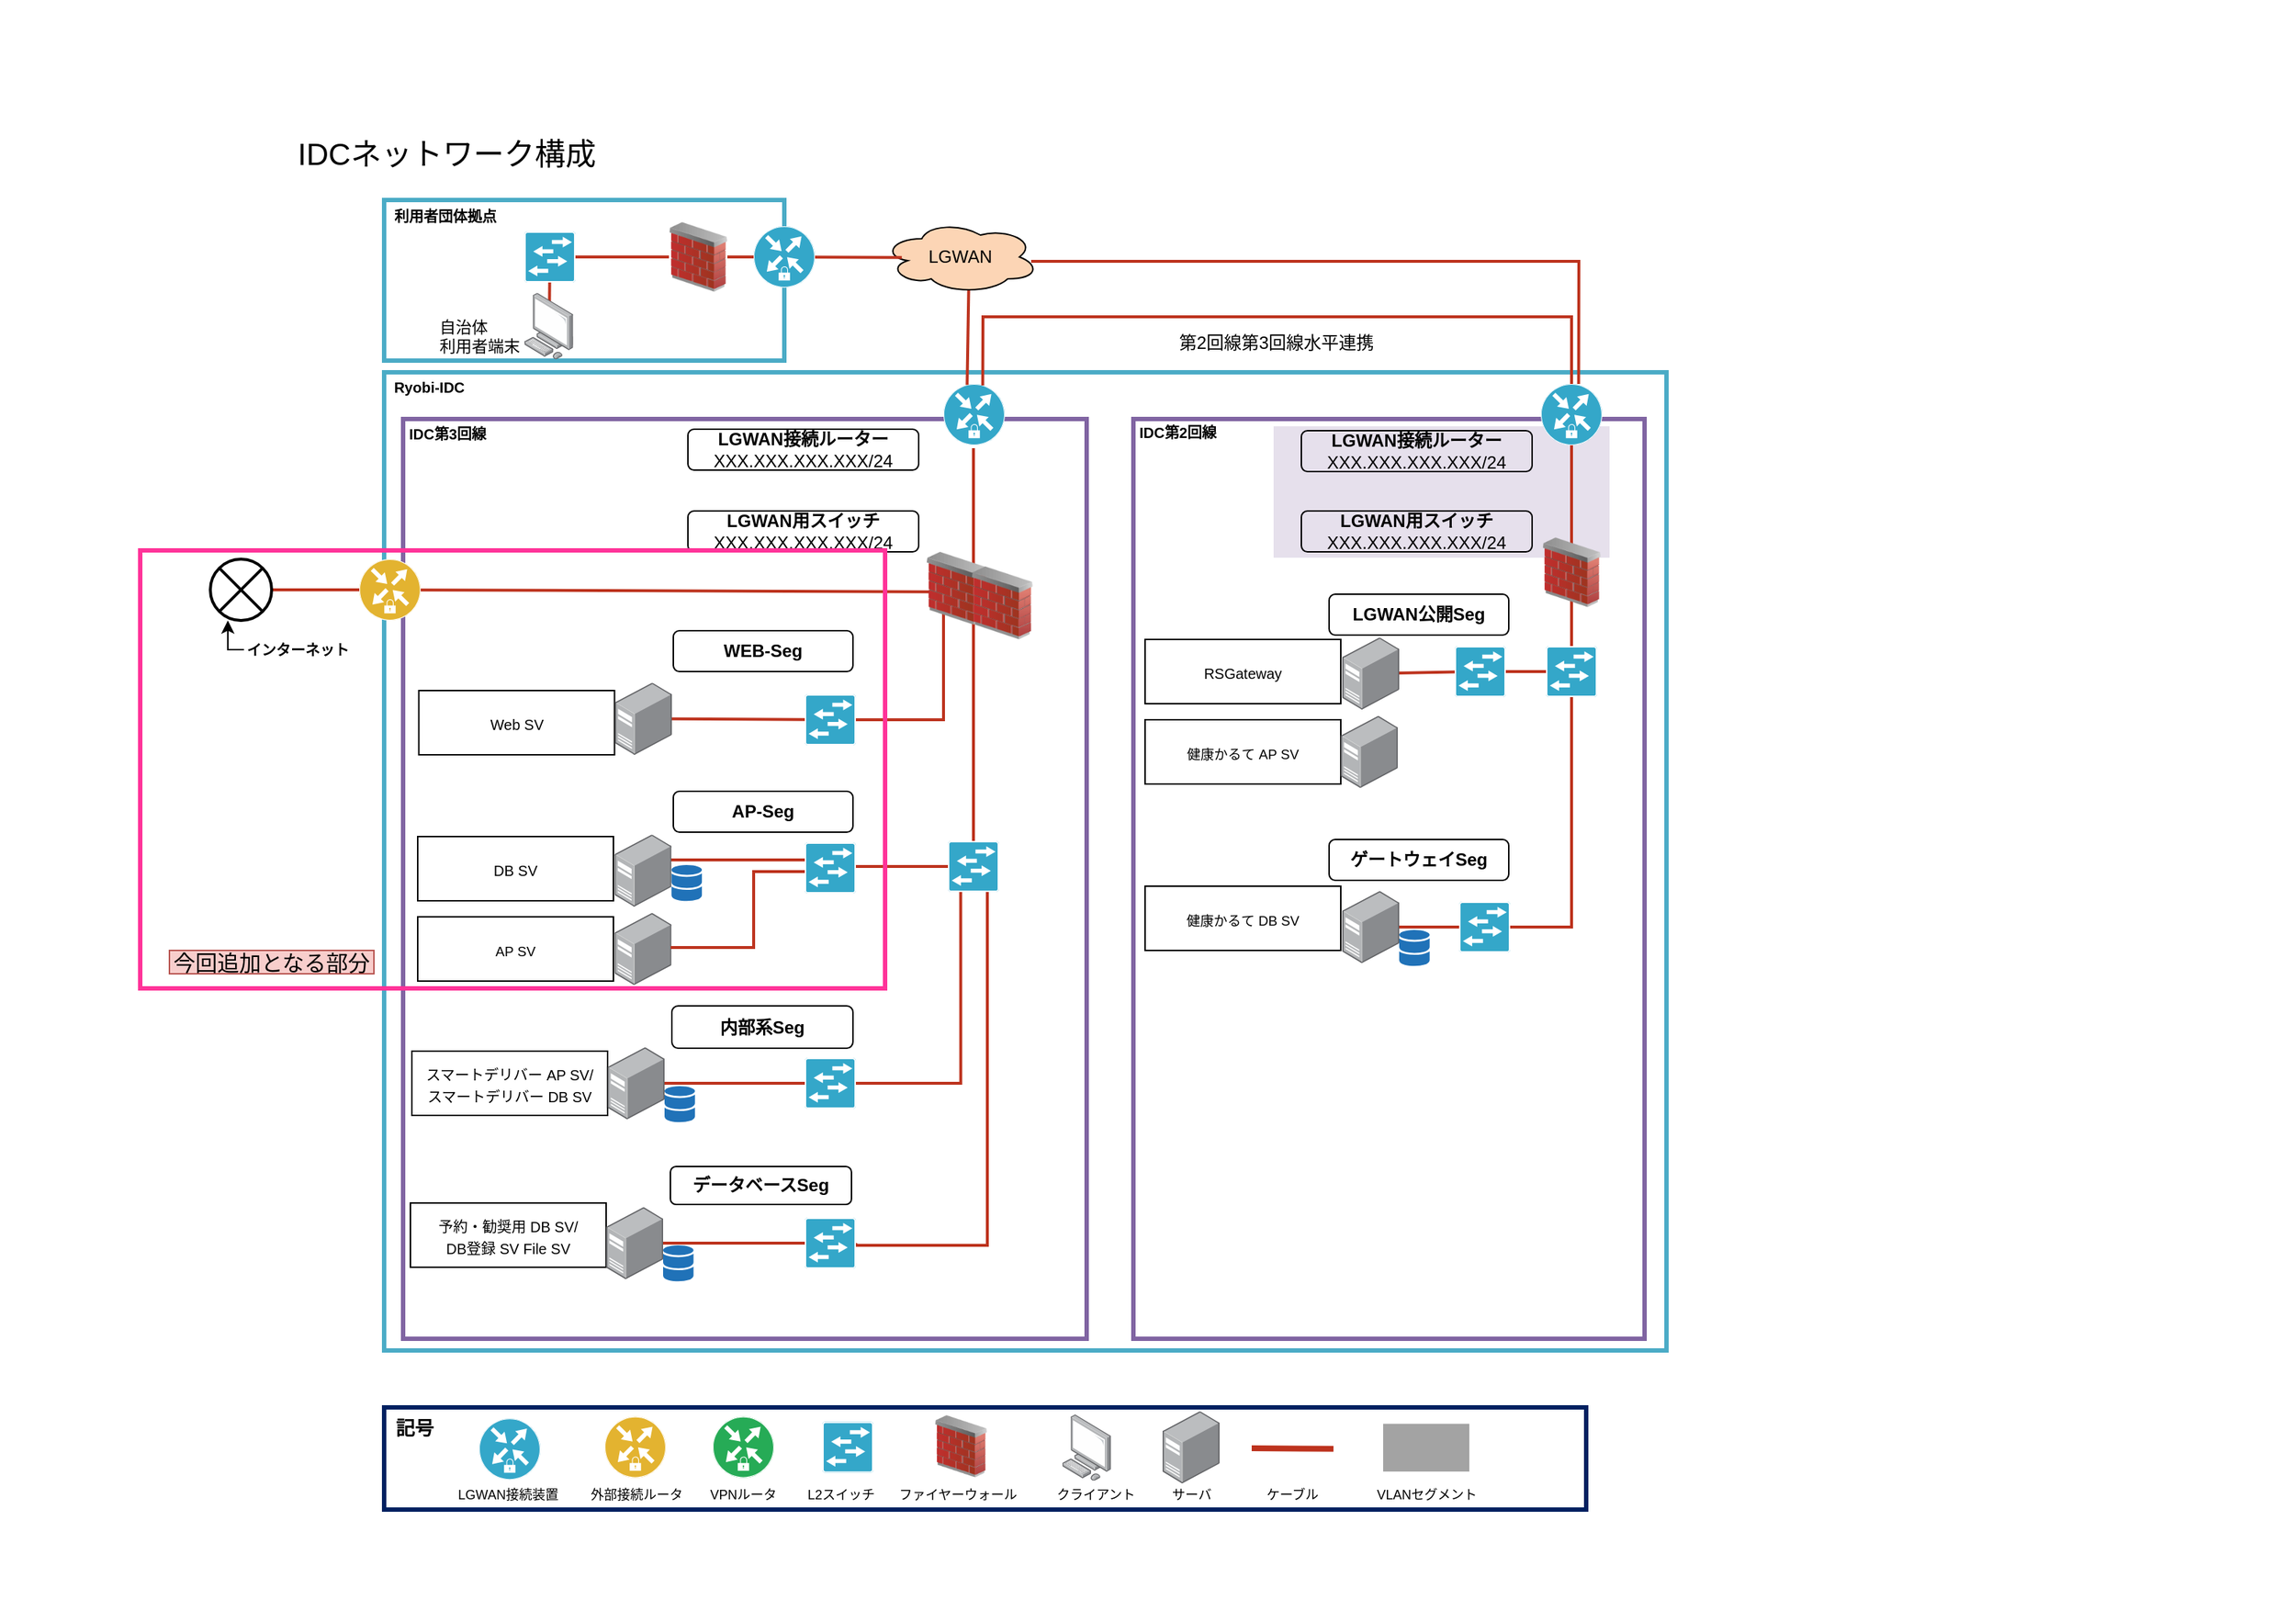 <mxfile version="13.9.9" type="github">
  <diagram id="RhNwpHxtQoxcASFuceVv" name="ページ1">
    <mxGraphModel dx="3546" dy="2070" grid="1" gridSize="10" guides="1" tooltips="1" connect="1" arrows="1" fold="1" page="1" pageScale="1" pageWidth="1169" pageHeight="827" math="0" shadow="0">
      <root>
        <mxCell id="0" />
        <mxCell id="6kTqmYZwAP6JfUDktnWI-184" value="background" style="locked=1;" parent="0" />
        <mxCell id="6kTqmYZwAP6JfUDktnWI-185" value="" style="rounded=0;whiteSpace=wrap;html=1;aspect=fixed;strokeColor=none;" parent="6kTqmYZwAP6JfUDktnWI-184" vertex="1">
          <mxGeometry x="-186" y="-77" width="1570.65" height="1110" as="geometry" />
        </mxCell>
        <mxCell id="1" style="" parent="0" />
        <mxCell id="3" value="" style="rounded=0;whiteSpace=wrap;html=1;fillColor=#FFFFFF;strokeWidth=3;strokeColor=#4BABC6;" parent="1" vertex="1">
          <mxGeometry x="77" y="60" width="274" height="110" as="geometry" />
        </mxCell>
        <mxCell id="5" value="" style="rounded=0;whiteSpace=wrap;html=1;strokeColor=none;fillColor=#fcd5b5;" parent="1" vertex="1">
          <mxGeometry x="596" y="328" width="253" height="150" as="geometry" />
        </mxCell>
        <mxCell id="6" value="" style="rounded=0;whiteSpace=wrap;html=1;strokeColor=none;fillColor=#FF9900;" parent="1" vertex="1">
          <mxGeometry x="596" y="497" width="254" height="100" as="geometry" />
        </mxCell>
        <mxCell id="9" value="" style="rounded=0;whiteSpace=wrap;html=1;fillColor=#FFCCFF;strokeColor=none;" parent="1" vertex="1">
          <mxGeometry x="93.0" y="609" width="307" height="103" as="geometry" />
        </mxCell>
        <mxCell id="10" value="" style="rounded=0;whiteSpace=wrap;html=1;strokeColor=none;fillColor=#c6d9f1;" parent="1" vertex="1">
          <mxGeometry x="93" y="720" width="307" height="90" as="geometry" />
        </mxCell>
        <mxCell id="15" value="" style="rounded=0;whiteSpace=wrap;html=1;strokeWidth=3;strokeColor=#002060;" parent="1" vertex="1">
          <mxGeometry x="77" y="887" width="823" height="70" as="geometry" />
        </mxCell>
        <mxCell id="y5laJgX6Hfwe9KbcmbMU-190" value="" style="points=[[0.5,0,0],[1,0.5,0],[0.5,1,0],[0,0.5,0],[0.145,0.145,0],[0.856,0.145,0],[0.855,0.856,0],[0.145,0.855,0]];verticalLabelPosition=bottom;html=1;verticalAlign=top;aspect=fixed;align=center;pointerEvents=1;shape=mxgraph.cisco19.rect;prIcon=secure_router;strokeColor=#FFFFFF;fillColor=#E3B330;" parent="1" vertex="1">
          <mxGeometry x="228" y="893.3" width="42" height="42" as="geometry" />
        </mxCell>
        <mxCell id="y5laJgX6Hfwe9KbcmbMU-191" value="&lt;font style=&quot;font-size: 9px&quot;&gt;外部接続ルータ&lt;/font&gt;" style="text;html=1;strokeColor=none;fillColor=none;align=center;verticalAlign=middle;whiteSpace=wrap;rounded=0;" parent="1" vertex="1">
          <mxGeometry x="210.13" y="937.55" width="79.75" height="16" as="geometry" />
        </mxCell>
        <mxCell id="23" value="" style="group;movable=0;resizable=0;rotatable=0;deletable=0;editable=0;connectable=0;" parent="1" vertex="1" connectable="0">
          <mxGeometry x="88" y="210" width="870" height="640" as="geometry" />
        </mxCell>
        <mxCell id="24" value="" style="rounded=0;whiteSpace=wrap;html=1;strokeWidth=3;strokeColor=#4BABC6;" parent="23" vertex="1">
          <mxGeometry x="-11" y="-32" width="878" height="670" as="geometry" />
        </mxCell>
        <mxCell id="25" value="" style="group" parent="23" vertex="1" connectable="0">
          <mxGeometry width="756" height="627" as="geometry" />
        </mxCell>
        <mxCell id="22" value="" style="rounded=0;whiteSpace=wrap;html=1;fillColor=#FFFFFF;strokeWidth=3;strokeColor=none;" parent="25" vertex="1">
          <mxGeometry x="481" y="461.5" width="5" height="164" as="geometry" />
        </mxCell>
        <mxCell id="11" value="" style="rounded=0;whiteSpace=wrap;html=1;strokeColor=none;fillColor=#e6e0ec;" parent="25" vertex="1">
          <mxGeometry x="170" y="5" width="232" height="90" as="geometry" />
        </mxCell>
        <mxCell id="BV9cXCDJLeDw8SgGFLzF-201" value="" style="rounded=0;whiteSpace=wrap;html=1;strokeColor=none;fillColor=#DDFFCF;" parent="25" vertex="1">
          <mxGeometry x="5" y="253" width="307" height="137" as="geometry" />
        </mxCell>
        <mxCell id="BV9cXCDJLeDw8SgGFLzF-213" value="" style="rounded=0;whiteSpace=wrap;html=1;strokeColor=none;fillColor=#FFD3CC;" parent="25" vertex="1">
          <mxGeometry x="5" y="143" width="307" height="100" as="geometry" />
        </mxCell>
        <mxCell id="14" value="" style="rounded=0;whiteSpace=wrap;html=1;fillColor=#FFFFFF;strokeWidth=3;strokeColor=#8064a2;fontStyle=1" parent="23" vertex="1">
          <mxGeometry x="502" width="350" height="630" as="geometry" />
        </mxCell>
        <mxCell id="4" value="" style="rounded=0;whiteSpace=wrap;html=1;strokeColor=none;fillColor=#e6e0ec;" parent="23" vertex="1">
          <mxGeometry x="598" y="5" width="230" height="90" as="geometry" />
        </mxCell>
        <mxCell id="KoD9onx4wLSx8zvZh8x2-185" value="" style="rounded=0;whiteSpace=wrap;html=1;fillColor=#FFFFFF;strokeWidth=3;strokeColor=#8064a2;fontStyle=1" vertex="1" parent="23">
          <mxGeometry x="2" width="468" height="630" as="geometry" />
        </mxCell>
        <mxCell id="85" value="" style="points=[[0.5,0,0],[1,0.5,0],[0.5,1,0],[0,0.5,0],[0.145,0.145,0],[0.856,0.145,0],[0.855,0.856,0],[0.145,0.855,0]];verticalLabelPosition=bottom;html=1;verticalAlign=top;aspect=fixed;align=center;pointerEvents=1;shape=mxgraph.cisco19.rect;prIcon=secure_router;strokeColor=#FFFFFF;fillColor=#34A7C9;" parent="23" vertex="1">
          <mxGeometry x="372" y="-24" width="42" height="42" as="geometry" />
        </mxCell>
        <mxCell id="BV9cXCDJLeDw8SgGFLzF-243" value="" style="points=[[0.015,0.015,0],[0.985,0.015,0],[0.985,0.985,0],[0.015,0.985,0],[0.25,0,0],[0.5,0,0],[0.75,0,0],[1,0.25,0],[1,0.5,0],[1,0.75,0],[0.75,1,0],[0.5,1,0],[0.25,1,0],[0,0.75,0],[0,0.5,0],[0,0.25,0]];verticalLabelPosition=bottom;html=1;verticalAlign=top;aspect=fixed;align=center;pointerEvents=1;shape=mxgraph.cisco19.rect;prIcon=l2_switch;strokeColor=#FFFFFF;fillColor=#34A7C9;" parent="23" vertex="1">
          <mxGeometry x="375" y="289" width="35" height="35" as="geometry" />
        </mxCell>
        <mxCell id="26" value="オブジェクト" style="" parent="0" />
        <mxCell id="BV9cXCDJLeDw8SgGFLzF-218" style="edgeStyle=orthogonalEdgeStyle;rounded=0;orthogonalLoop=1;jettySize=auto;html=1;endArrow=none;endFill=0;strokeColor=#BD331E;strokeWidth=2;" parent="26" source="BV9cXCDJLeDw8SgGFLzF-197" edge="1">
          <mxGeometry relative="1" as="geometry">
            <mxPoint x="458" y="330" as="targetPoint" />
            <Array as="points">
              <mxPoint x="460" y="416" />
              <mxPoint x="460" y="330" />
              <mxPoint x="458" y="330" />
            </Array>
          </mxGeometry>
        </mxCell>
        <mxCell id="27" value="&lt;b&gt;LGWAN接続ルーター&lt;/b&gt;&lt;br&gt;XXX.XXX.XXX.XXX/24" style="rounded=1;whiteSpace=wrap;html=1;strokeWidth=1;fillColor=none;" parent="26" vertex="1">
          <mxGeometry x="285" y="217" width="158" height="28" as="geometry" />
        </mxCell>
        <mxCell id="28" value="&lt;b&gt;LGWAN用スイッチ&lt;/b&gt;&lt;br&gt;XXX.XXX.XXX.XXX/24" style="rounded=1;whiteSpace=wrap;html=1;strokeWidth=1;fillColor=none;" parent="26" vertex="1">
          <mxGeometry x="285" y="273" width="158" height="28" as="geometry" />
        </mxCell>
        <mxCell id="29" value="&lt;b&gt;内部系Seg&lt;/b&gt;" style="rounded=1;whiteSpace=wrap;html=1;strokeWidth=1;fillColor=none;" parent="26" vertex="1">
          <mxGeometry x="274" y="612" width="124" height="29" as="geometry" />
        </mxCell>
        <mxCell id="30" value="&lt;b&gt;データベースSeg&lt;/b&gt;" style="rounded=1;whiteSpace=wrap;html=1;strokeWidth=1;fillColor=none;" parent="26" vertex="1">
          <mxGeometry x="273" y="722" width="124" height="26" as="geometry" />
        </mxCell>
        <mxCell id="31" value="&lt;b&gt;LGWAN接続ルーター&lt;/b&gt;&lt;br&gt;XXX.XXX.XXX.XXX/24" style="rounded=1;whiteSpace=wrap;html=1;strokeWidth=1;fillColor=none;" parent="26" vertex="1">
          <mxGeometry x="705" y="218" width="158" height="28" as="geometry" />
        </mxCell>
        <mxCell id="32" value="&lt;b&gt;LGWAN用スイッチ&lt;/b&gt;&lt;br&gt;XXX.XXX.XXX.XXX/24" style="rounded=1;whiteSpace=wrap;html=1;strokeWidth=1;fillColor=none;" parent="26" vertex="1">
          <mxGeometry x="705" y="273" width="158" height="28" as="geometry" />
        </mxCell>
        <mxCell id="33" value="&lt;b&gt;LGWAN公開Seg&lt;/b&gt;" style="rounded=1;whiteSpace=wrap;html=1;strokeWidth=1;fillColor=none;" parent="26" vertex="1">
          <mxGeometry x="724" y="330" width="123" height="28" as="geometry" />
        </mxCell>
        <mxCell id="34" value="&lt;b&gt;ゲートウェイSeg&lt;/b&gt;" style="rounded=1;whiteSpace=wrap;html=1;strokeWidth=1;fillColor=none;" parent="26" vertex="1">
          <mxGeometry x="724" y="498" width="123" height="28" as="geometry" />
        </mxCell>
        <mxCell id="36" value="&lt;p style=&quot;line-height: normal ; margin: 0pt 0in ; text-indent: 0in ; direction: ltr ; unicode-bidi: embed ; word-break: normal&quot;&gt;&lt;span style=&quot;font-size: 7pt&quot;&gt;健康かるて &lt;/span&gt;&lt;span style=&quot;font-size: 7pt&quot;&gt;DB SV&lt;/span&gt;&lt;/p&gt;" style="rounded=0;whiteSpace=wrap;html=1;strokeColor=#000000;strokeWidth=1;fillColor=#FFFFFF;" parent="26" vertex="1">
          <mxGeometry x="598" y="530" width="134" height="44" as="geometry" />
        </mxCell>
        <mxCell id="37" value="&lt;p style=&quot;line-height: normal ; margin: 0pt 0in ; text-indent: 0in ; direction: ltr ; unicode-bidi: embed ; word-break: normal&quot;&gt;&lt;span style=&quot;font-size: 7pt&quot;&gt;健康かるて AP&lt;/span&gt;&lt;span style=&quot;font-size: 7pt&quot;&gt;&amp;nbsp;SV&lt;/span&gt;&lt;/p&gt;" style="rounded=0;whiteSpace=wrap;html=1;strokeColor=#000000;strokeWidth=1;fillColor=#FFFFFF;" parent="26" vertex="1">
          <mxGeometry x="598" y="416" width="134" height="44" as="geometry" />
        </mxCell>
        <mxCell id="38" value="&lt;p style=&quot;line-height: normal ; margin: 0pt 0in ; text-indent: 0in ; direction: ltr ; unicode-bidi: embed ; word-break: normal&quot;&gt;&lt;font size=&quot;1&quot;&gt;RSGateway&lt;/font&gt;&lt;/p&gt;" style="rounded=0;whiteSpace=wrap;html=1;strokeColor=#000000;strokeWidth=1;fillColor=#FFFFFF;" parent="26" vertex="1">
          <mxGeometry x="598" y="361" width="134" height="44" as="geometry" />
        </mxCell>
        <mxCell id="40" value="&lt;p style=&quot;line-height: normal ; margin: 0pt 0in ; text-indent: 0in ; direction: ltr ; unicode-bidi: embed ; word-break: normal&quot;&gt;&lt;font size=&quot;1&quot;&gt;予約・勧奨用 DB SV/&lt;br&gt;DB登録 SV File SV&lt;/font&gt;&lt;/p&gt;" style="rounded=0;whiteSpace=wrap;html=1;strokeColor=#000000;strokeWidth=1;fillColor=#FFFFFF;" parent="26" vertex="1">
          <mxGeometry x="95" y="747" width="134" height="44" as="geometry" />
        </mxCell>
        <mxCell id="41" value="&lt;p style=&quot;line-height: normal ; margin: 0pt 0in ; text-indent: 0in ; direction: ltr ; unicode-bidi: embed ; word-break: normal&quot;&gt;&lt;font size=&quot;1&quot;&gt;スマートデリバー AP SV/&lt;br&gt;スマートデリバー DB SV&lt;/font&gt;&lt;/p&gt;" style="rounded=0;whiteSpace=wrap;html=1;strokeColor=#000000;strokeWidth=1;fillColor=#FFFFFF;" parent="26" vertex="1">
          <mxGeometry x="96" y="643" width="134" height="44" as="geometry" />
        </mxCell>
        <mxCell id="42" value="&lt;font style=&quot;font-size: 10px&quot;&gt;&lt;b&gt;利用者団体拠点&lt;/b&gt;&lt;/font&gt;" style="text;html=1;strokeColor=none;fillColor=none;align=center;verticalAlign=middle;whiteSpace=wrap;rounded=0;" parent="26" vertex="1">
          <mxGeometry x="79" y="61" width="80" height="20" as="geometry" />
        </mxCell>
        <mxCell id="43" value="&lt;font style=&quot;font-size: 10px&quot;&gt;&lt;b&gt;Ryobi-IDC&lt;/b&gt;&lt;/font&gt;" style="text;html=1;strokeColor=none;fillColor=none;align=center;verticalAlign=middle;whiteSpace=wrap;rounded=0;" parent="26" vertex="1">
          <mxGeometry x="79" y="180" width="58" height="16" as="geometry" />
        </mxCell>
        <mxCell id="44" value="&lt;font style=&quot;font-size: 11px&quot;&gt;自治体&lt;br&gt;&lt;div&gt;&lt;span&gt;利用者端末&lt;/span&gt;&lt;/div&gt;&lt;/font&gt;" style="text;html=1;strokeColor=none;fillColor=none;align=left;verticalAlign=middle;whiteSpace=wrap;rounded=0;" parent="26" vertex="1">
          <mxGeometry x="113" y="143" width="62" height="20" as="geometry" />
        </mxCell>
        <mxCell id="45" value="&lt;font style=&quot;font-size: 10px&quot;&gt;&lt;b&gt;IDC第3回線&lt;/b&gt;&lt;/font&gt;" style="text;html=1;strokeColor=none;fillColor=none;align=center;verticalAlign=middle;whiteSpace=wrap;rounded=0;" parent="26" vertex="1">
          <mxGeometry x="90.25" y="212" width="60.75" height="16" as="geometry" />
        </mxCell>
        <mxCell id="46" value="&lt;font style=&quot;font-size: 10px&quot;&gt;&lt;b&gt;IDC第2回線&lt;/b&gt;&lt;/font&gt;" style="text;html=1;strokeColor=none;fillColor=none;align=center;verticalAlign=middle;whiteSpace=wrap;rounded=0;" parent="26" vertex="1">
          <mxGeometry x="593" y="211" width="55" height="16" as="geometry" />
        </mxCell>
        <mxCell id="47" value="&lt;font style=&quot;font-size: 21px&quot;&gt;IDCネットワーク構成&lt;/font&gt;" style="text;html=1;strokeColor=none;fillColor=none;align=center;verticalAlign=middle;whiteSpace=wrap;rounded=0;" parent="26" vertex="1">
          <mxGeometry x="15" y="20" width="210" height="16" as="geometry" />
        </mxCell>
        <mxCell id="48" value="&lt;font style=&quot;font-size: 12px&quot;&gt;第2回線第3回線水平連携&lt;/font&gt;" style="text;html=1;strokeColor=none;fillColor=none;align=center;verticalAlign=middle;whiteSpace=wrap;rounded=0;" parent="26" vertex="1">
          <mxGeometry x="618" y="150" width="140" height="16" as="geometry" />
        </mxCell>
        <mxCell id="108" style="rounded=0;orthogonalLoop=1;jettySize=auto;html=1;entryX=0;entryY=0.5;entryDx=0;entryDy=0;entryPerimeter=0;strokeColor=#BD331E;strokeWidth=2;endArrow=none;endFill=0;" parent="26" source="146" target="89" edge="1">
          <mxGeometry relative="1" as="geometry">
            <mxPoint x="273" y="665" as="sourcePoint" />
          </mxGeometry>
        </mxCell>
        <mxCell id="175" style="edgeStyle=none;rounded=0;orthogonalLoop=1;jettySize=auto;html=1;entryX=0.615;entryY=-0.001;entryDx=0;entryDy=0;entryPerimeter=0;sourcePerimeterSpacing=0;endArrow=none;endFill=0;strokeColor=#BD331E;strokeWidth=2;" parent="26" target="86" edge="1">
          <mxGeometry relative="1" as="geometry">
            <Array as="points">
              <mxPoint x="895" y="102" />
            </Array>
            <mxPoint x="520" y="102" as="sourcePoint" />
          </mxGeometry>
        </mxCell>
        <mxCell id="83" value="" style="points=[[0.5,0,0],[1,0.5,0],[0.5,1,0],[0,0.5,0],[0.145,0.145,0],[0.856,0.145,0],[0.855,0.856,0],[0.145,0.855,0]];verticalLabelPosition=bottom;html=1;verticalAlign=top;aspect=fixed;align=center;pointerEvents=1;shape=mxgraph.cisco19.rect;prIcon=secure_router;strokeColor=#FFFFFF;fillColor=#34A7C9;" parent="26" vertex="1">
          <mxGeometry x="330" y="78" width="42" height="42" as="geometry" />
        </mxCell>
        <mxCell id="154" style="edgeStyle=none;rounded=0;orthogonalLoop=1;jettySize=auto;html=1;sourcePerimeterSpacing=0;endArrow=none;endFill=0;strokeColor=#BD331E;strokeWidth=2;entryX=0.5;entryY=0;entryDx=0;entryDy=0;entryPerimeter=0;" parent="26" edge="1" target="BV9cXCDJLeDw8SgGFLzF-243">
          <mxGeometry relative="1" as="geometry">
            <mxPoint x="480" y="495" as="targetPoint" />
            <mxPoint x="480.5" y="230" as="sourcePoint" />
          </mxGeometry>
        </mxCell>
        <mxCell id="155" style="edgeStyle=none;rounded=0;orthogonalLoop=1;jettySize=auto;html=1;entryX=0.5;entryY=0;entryDx=0;entryDy=0;entryPerimeter=0;sourcePerimeterSpacing=0;endArrow=none;endFill=0;strokeColor=#BD331E;strokeWidth=2;exitX=0.639;exitY=0.024;exitDx=0;exitDy=0;exitPerimeter=0;" parent="26" source="85" target="86" edge="1">
          <mxGeometry relative="1" as="geometry">
            <Array as="points">
              <mxPoint x="487" y="140" />
              <mxPoint x="890" y="140" />
            </Array>
          </mxGeometry>
        </mxCell>
        <mxCell id="171" style="edgeStyle=none;rounded=0;orthogonalLoop=1;jettySize=auto;html=1;sourcePerimeterSpacing=0;endArrow=none;endFill=0;strokeColor=#BD331E;strokeWidth=2;exitX=0.385;exitY=0.016;exitDx=0;exitDy=0;exitPerimeter=0;entryX=0.55;entryY=0.95;entryDx=0;entryDy=0;entryPerimeter=0;" parent="26" source="85" target="170" edge="1">
          <mxGeometry relative="1" as="geometry" />
        </mxCell>
        <mxCell id="86" value="" style="points=[[0.5,0,0],[1,0.5,0],[0.5,1,0],[0,0.5,0],[0.145,0.145,0],[0.856,0.145,0],[0.855,0.856,0],[0.145,0.855,0]];verticalLabelPosition=bottom;html=1;verticalAlign=top;aspect=fixed;align=center;pointerEvents=1;shape=mxgraph.cisco19.rect;prIcon=secure_router;strokeColor=#FFFFFF;fillColor=#34A7C9;" parent="26" vertex="1">
          <mxGeometry x="869" y="186" width="42" height="42" as="geometry" />
        </mxCell>
        <mxCell id="110" style="edgeStyle=orthogonalEdgeStyle;rounded=0;orthogonalLoop=1;jettySize=auto;html=1;endArrow=none;endFill=0;strokeWidth=2;strokeColor=#BD331E;entryX=1;entryY=0.5;entryDx=0;entryDy=0;entryPerimeter=0;" parent="26" edge="1" target="90" source="BV9cXCDJLeDw8SgGFLzF-243">
          <mxGeometry relative="1" as="geometry">
            <Array as="points">
              <mxPoint x="490" y="776" />
              <mxPoint x="400" y="776" />
            </Array>
            <mxPoint x="480" y="530" as="sourcePoint" />
            <mxPoint x="412" y="776" as="targetPoint" />
          </mxGeometry>
        </mxCell>
        <mxCell id="BV9cXCDJLeDw8SgGFLzF-214" style="edgeStyle=orthogonalEdgeStyle;rounded=0;orthogonalLoop=1;jettySize=auto;html=1;entryX=0.25;entryY=1;entryDx=0;entryDy=0;entryPerimeter=0;endArrow=none;endFill=0;strokeColor=#BD331E;strokeWidth=2;" parent="26" source="89" edge="1" target="BV9cXCDJLeDw8SgGFLzF-243">
          <mxGeometry relative="1" as="geometry">
            <mxPoint x="457.75" y="535" as="targetPoint" />
          </mxGeometry>
        </mxCell>
        <mxCell id="89" value="" style="points=[[0.015,0.015,0],[0.985,0.015,0],[0.985,0.985,0],[0.015,0.985,0],[0.25,0,0],[0.5,0,0],[0.75,0,0],[1,0.25,0],[1,0.5,0],[1,0.75,0],[0.75,1,0],[0.5,1,0],[0.25,1,0],[0,0.75,0],[0,0.5,0],[0,0.25,0]];verticalLabelPosition=bottom;html=1;verticalAlign=top;aspect=fixed;align=center;pointerEvents=1;shape=mxgraph.cisco19.rect;prIcon=l2_switch;strokeColor=#FFFFFF;fillColor=#34A7C9;" parent="26" vertex="1">
          <mxGeometry x="365" y="647.5" width="35" height="35" as="geometry" />
        </mxCell>
        <mxCell id="111" style="rounded=0;orthogonalLoop=1;jettySize=auto;html=1;endArrow=none;endFill=0;strokeColor=#BD331E;strokeWidth=2;" parent="26" source="90" target="145" edge="1">
          <mxGeometry relative="1" as="geometry">
            <mxPoint x="273" y="768.5" as="targetPoint" />
          </mxGeometry>
        </mxCell>
        <mxCell id="90" value="" style="points=[[0.015,0.015,0],[0.985,0.015,0],[0.985,0.985,0],[0.015,0.985,0],[0.25,0,0],[0.5,0,0],[0.75,0,0],[1,0.25,0],[1,0.5,0],[1,0.75,0],[0.75,1,0],[0.5,1,0],[0.25,1,0],[0,0.75,0],[0,0.5,0],[0,0.25,0]];verticalLabelPosition=bottom;html=1;verticalAlign=top;aspect=fixed;align=center;pointerEvents=1;shape=mxgraph.cisco19.rect;prIcon=l2_switch;strokeColor=#FFFFFF;fillColor=#34A7C9;" parent="26" vertex="1">
          <mxGeometry x="365" y="757" width="35" height="35" as="geometry" />
        </mxCell>
        <mxCell id="143" style="edgeStyle=none;rounded=0;orthogonalLoop=1;jettySize=auto;html=1;sourcePerimeterSpacing=0;endArrow=none;endFill=0;strokeColor=#BD331E;strokeWidth=2;" parent="26" source="94" target="141" edge="1">
          <mxGeometry relative="1" as="geometry" />
        </mxCell>
        <mxCell id="130" style="edgeStyle=none;rounded=0;orthogonalLoop=1;jettySize=auto;html=1;endArrow=none;endFill=0;strokeColor=#BD331E;strokeWidth=2;" parent="26" source="95" target="96" edge="1">
          <mxGeometry relative="1" as="geometry" />
        </mxCell>
        <mxCell id="95" value="" style="points=[[0.015,0.015,0],[0.985,0.015,0],[0.985,0.985,0],[0.015,0.985,0],[0.25,0,0],[0.5,0,0],[0.75,0,0],[1,0.25,0],[1,0.5,0],[1,0.75,0],[0.75,1,0],[0.5,1,0],[0.25,1,0],[0,0.75,0],[0,0.5,0],[0,0.25,0]];verticalLabelPosition=bottom;html=1;verticalAlign=top;aspect=fixed;align=center;pointerEvents=1;shape=mxgraph.cisco19.rect;prIcon=l2_switch;strokeColor=#FFFFFF;fillColor=#34A7C9;" parent="26" vertex="1">
          <mxGeometry x="810" y="365.5" width="35" height="35" as="geometry" />
        </mxCell>
        <mxCell id="131" style="edgeStyle=orthogonalEdgeStyle;rounded=0;orthogonalLoop=1;jettySize=auto;html=1;endArrow=none;endFill=0;strokeColor=#BD331E;strokeWidth=2;" parent="26" source="96" target="94" edge="1">
          <mxGeometry relative="1" as="geometry">
            <Array as="points">
              <mxPoint x="890" y="558" />
              <mxPoint x="834" y="558" />
            </Array>
          </mxGeometry>
        </mxCell>
        <mxCell id="150" style="edgeStyle=none;rounded=0;orthogonalLoop=1;jettySize=auto;html=1;sourcePerimeterSpacing=0;endArrow=none;endFill=0;strokeColor=#BD331E;strokeWidth=2;" parent="26" source="96" target="86" edge="1">
          <mxGeometry relative="1" as="geometry" />
        </mxCell>
        <mxCell id="96" value="" style="points=[[0.015,0.015,0],[0.985,0.015,0],[0.985,0.985,0],[0.015,0.985,0],[0.25,0,0],[0.5,0,0],[0.75,0,0],[1,0.25,0],[1,0.5,0],[1,0.75,0],[0.75,1,0],[0.5,1,0],[0.25,1,0],[0,0.75,0],[0,0.5,0],[0,0.25,0]];verticalLabelPosition=bottom;html=1;verticalAlign=top;aspect=fixed;align=center;pointerEvents=1;shape=mxgraph.cisco19.rect;prIcon=l2_switch;strokeColor=#FFFFFF;fillColor=#34A7C9;" parent="26" vertex="1">
          <mxGeometry x="872.5" y="365.5" width="35" height="35" as="geometry" />
        </mxCell>
        <mxCell id="115" style="edgeStyle=none;rounded=0;orthogonalLoop=1;jettySize=auto;html=1;endArrow=none;endFill=0;strokeColor=#BD331E;strokeWidth=2;" parent="26" source="97" target="98" edge="1">
          <mxGeometry relative="1" as="geometry" />
        </mxCell>
        <mxCell id="166" style="edgeStyle=none;rounded=0;orthogonalLoop=1;jettySize=auto;html=1;sourcePerimeterSpacing=0;endArrow=none;endFill=0;strokeColor=#BD331E;strokeWidth=2;entryX=0.511;entryY=0.375;entryDx=0;entryDy=0;entryPerimeter=0;" parent="26" source="97" target="165" edge="1">
          <mxGeometry relative="1" as="geometry" />
        </mxCell>
        <mxCell id="97" value="" style="points=[[0.015,0.015,0],[0.985,0.015,0],[0.985,0.985,0],[0.015,0.985,0],[0.25,0,0],[0.5,0,0],[0.75,0,0],[1,0.25,0],[1,0.5,0],[1,0.75,0],[0.75,1,0],[0.5,1,0],[0.25,1,0],[0,0.75,0],[0,0.5,0],[0,0.25,0]];verticalLabelPosition=bottom;html=1;verticalAlign=top;aspect=fixed;align=center;pointerEvents=1;shape=mxgraph.cisco19.rect;prIcon=l2_switch;fillColor=#34A7C9;strokeColor=#FFFFFF;" parent="26" vertex="1">
          <mxGeometry x="173" y="81.5" width="35" height="35" as="geometry" />
        </mxCell>
        <mxCell id="116" style="edgeStyle=none;rounded=0;orthogonalLoop=1;jettySize=auto;html=1;entryX=0;entryY=0.5;entryDx=0;entryDy=0;entryPerimeter=0;endArrow=none;endFill=0;strokeColor=#BD331E;strokeWidth=2;" parent="26" source="98" target="83" edge="1">
          <mxGeometry relative="1" as="geometry" />
        </mxCell>
        <mxCell id="98" value="" style="image;html=1;image=img/lib/clip_art/networking/Firewall_02_128x128.png;strokeColor=#FFFFFF;strokeWidth=1;fillColor=#34A7C9;gradientColor=none;flipH=1;" parent="26" vertex="1">
          <mxGeometry x="272" y="74" width="40" height="50" as="geometry" />
        </mxCell>
        <mxCell id="123" value="" style="points=[];aspect=fixed;html=1;align=center;shadow=0;dashed=0;image;image=img/lib/allied_telesis/computer_and_terminals/Server_Desktop.svg;strokeColor=#FFFFFF;strokeWidth=1;fillColor=#34A7C9;gradientColor=none;" parent="26" vertex="1">
          <mxGeometry x="732" y="413.29" width="39" height="49.43" as="geometry" />
        </mxCell>
        <mxCell id="129" style="edgeStyle=none;rounded=0;orthogonalLoop=1;jettySize=auto;html=1;endArrow=none;endFill=0;strokeColor=#BD331E;strokeWidth=2;" parent="26" source="124" target="95" edge="1">
          <mxGeometry relative="1" as="geometry" />
        </mxCell>
        <mxCell id="124" value="" style="points=[];aspect=fixed;html=1;align=center;shadow=0;dashed=0;image;image=img/lib/allied_telesis/computer_and_terminals/Server_Desktop.svg;strokeColor=#FFFFFF;strokeWidth=1;fillColor=#34A7C9;gradientColor=none;" parent="26" vertex="1">
          <mxGeometry x="733" y="359.57" width="39" height="49.43" as="geometry" />
        </mxCell>
        <mxCell id="135" value="" style="points=[[0.015,0.015,0],[0.985,0.015,0],[0.985,0.985,0],[0.015,0.985,0],[0.25,0,0],[0.5,0,0],[0.75,0,0],[1,0.25,0],[1,0.5,0],[1,0.75,0],[0.75,1,0],[0.5,1,0],[0.25,1,0],[0,0.75,0],[0,0.5,0],[0,0.25,0]];verticalLabelPosition=bottom;html=1;verticalAlign=top;aspect=fixed;align=center;pointerEvents=1;shape=mxgraph.cisco19.rect;prIcon=l2_switch;strokeColor=#FFFFFF;fillColor=#34A7C9;" parent="26" vertex="1">
          <mxGeometry x="377" y="896.8" width="35" height="35" as="geometry" />
        </mxCell>
        <mxCell id="136" value="" style="points=[];aspect=fixed;html=1;align=center;shadow=0;dashed=0;image;image=img/lib/allied_telesis/computer_and_terminals/Server_Desktop.svg;strokeColor=#FFFFFF;strokeWidth=1;fillColor=#34A7C9;gradientColor=none;" parent="26" vertex="1">
          <mxGeometry x="610" y="889.585" width="39" height="49.43" as="geometry" />
        </mxCell>
        <mxCell id="137" value="" style="points=[[0.5,0,0],[1,0.5,0],[0.5,1,0],[0,0.5,0],[0.145,0.145,0],[0.856,0.145,0],[0.855,0.856,0],[0.145,0.855,0]];verticalLabelPosition=bottom;html=1;verticalAlign=top;aspect=fixed;align=center;pointerEvents=1;shape=mxgraph.cisco19.rect;prIcon=secure_router;strokeColor=#FFFFFF;fillColor=#26AB56;" parent="26" vertex="1">
          <mxGeometry x="302" y="893.3" width="42" height="42" as="geometry" />
        </mxCell>
        <mxCell id="138" value="" style="image;html=1;image=img/lib/clip_art/networking/Firewall_02_128x128.png;strokeColor=#FFFFFF;strokeWidth=1;fillColor=#34A7C9;gradientColor=none;flipH=1;" parent="26" vertex="1">
          <mxGeometry x="454" y="891.3" width="35.76" height="44.7" as="geometry" />
        </mxCell>
        <mxCell id="139" style="edgeStyle=none;rounded=0;orthogonalLoop=1;jettySize=auto;html=1;endArrow=none;endFill=0;strokeColor=#BD331E;strokeWidth=4;sourcePerimeterSpacing=0;" parent="26" edge="1">
          <mxGeometry relative="1" as="geometry">
            <mxPoint x="671" y="915" as="sourcePoint" />
            <mxPoint x="727" y="915.36" as="targetPoint" />
          </mxGeometry>
        </mxCell>
        <mxCell id="140" value="" style="rounded=0;whiteSpace=wrap;html=1;strokeWidth=1;gradientColor=none;strokeColor=none;fillColor=#A3A3A3;" parent="26" vertex="1">
          <mxGeometry x="761" y="898.24" width="59" height="32.7" as="geometry" />
        </mxCell>
        <mxCell id="141" value="" style="points=[];aspect=fixed;html=1;align=center;shadow=0;dashed=0;image;image=img/lib/allied_telesis/computer_and_terminals/Server_Desktop.svg;strokeColor=#FFFFFF;strokeWidth=1;fillColor=#34A7C9;gradientColor=none;" parent="26" vertex="1">
          <mxGeometry x="733" y="533.29" width="39" height="49.43" as="geometry" />
        </mxCell>
        <mxCell id="145" value="" style="points=[];aspect=fixed;html=1;align=center;shadow=0;dashed=0;image;image=img/lib/allied_telesis/computer_and_terminals/Server_Desktop.svg;strokeColor=#FFFFFF;strokeWidth=1;fillColor=#34A7C9;gradientColor=none;" parent="26" vertex="1">
          <mxGeometry x="229" y="749.79" width="39" height="49.43" as="geometry" />
        </mxCell>
        <mxCell id="146" value="" style="points=[];aspect=fixed;html=1;align=center;shadow=0;dashed=0;image;image=img/lib/allied_telesis/computer_and_terminals/Server_Desktop.svg;strokeColor=#FFFFFF;strokeWidth=1;fillColor=#34A7C9;gradientColor=none;" parent="26" vertex="1">
          <mxGeometry x="230" y="640.28" width="39" height="49.43" as="geometry" />
        </mxCell>
        <mxCell id="99" value="" style="image;html=1;image=img/lib/clip_art/networking/Firewall_02_128x128.png;strokeColor=#FFFFFF;strokeWidth=1;fillColor=#34A7C9;gradientColor=none;flipH=1;" parent="26" vertex="1">
          <mxGeometry x="870" y="290" width="40" height="50" as="geometry" />
        </mxCell>
        <mxCell id="156" value="" style="shadow=0;dashed=0;html=1;strokeColor=none;labelPosition=center;verticalLabelPosition=bottom;verticalAlign=top;outlineConnect=0;align=center;shape=mxgraph.office.databases.database_mini_2;fillColor=#2072B8;" parent="26" vertex="1">
          <mxGeometry x="269" y="667" width="20.83" height="25" as="geometry" />
        </mxCell>
        <mxCell id="157" value="" style="shadow=0;dashed=0;html=1;strokeColor=none;labelPosition=center;verticalLabelPosition=bottom;verticalAlign=top;outlineConnect=0;align=center;shape=mxgraph.office.databases.database_mini_2;fillColor=#2072B8;" parent="26" vertex="1">
          <mxGeometry x="268" y="776" width="20.83" height="25" as="geometry" />
        </mxCell>
        <mxCell id="158" value="" style="shadow=0;dashed=0;html=1;strokeColor=none;labelPosition=center;verticalLabelPosition=bottom;verticalAlign=top;outlineConnect=0;align=center;shape=mxgraph.office.databases.database_mini_2;fillColor=#2072B8;" parent="26" vertex="1">
          <mxGeometry x="772" y="560" width="20.83" height="25" as="geometry" />
        </mxCell>
        <mxCell id="159" value="" style="points=[[0.5,0,0],[1,0.5,0],[0.5,1,0],[0,0.5,0],[0.145,0.145,0],[0.856,0.145,0],[0.855,0.856,0],[0.145,0.855,0]];verticalLabelPosition=bottom;html=1;verticalAlign=top;aspect=fixed;align=center;pointerEvents=1;shape=mxgraph.cisco19.rect;prIcon=secure_router;strokeColor=#FFFFFF;fillColor=#34A7C9;" parent="26" vertex="1">
          <mxGeometry x="142" y="894.65" width="42" height="42" as="geometry" />
        </mxCell>
        <mxCell id="161" value="" style="points=[];aspect=fixed;html=1;align=center;shadow=0;dashed=0;image;image=img/lib/allied_telesis/computer_and_terminals/Personal_Computer.svg;strokeColor=#FFFFFF;strokeWidth=1;fillColor=#A3A3A3;gradientColor=none;" parent="26" vertex="1">
          <mxGeometry x="541.27" y="891.925" width="33.45" height="45.33" as="geometry" />
        </mxCell>
        <mxCell id="165" value="" style="points=[];aspect=fixed;html=1;align=center;shadow=0;dashed=0;image;image=img/lib/allied_telesis/computer_and_terminals/Personal_Computer.svg;strokeColor=#FFFFFF;strokeWidth=1;fillColor=#A3A3A3;gradientColor=none;" parent="26" vertex="1">
          <mxGeometry x="173.0" y="123.67" width="33.45" height="45.33" as="geometry" />
        </mxCell>
        <mxCell id="94" value="" style="points=[[0.015,0.015,0],[0.985,0.015,0],[0.985,0.985,0],[0.015,0.985,0],[0.25,0,0],[0.5,0,0],[0.75,0,0],[1,0.25,0],[1,0.5,0],[1,0.75,0],[0.75,1,0],[0.5,1,0],[0.25,1,0],[0,0.75,0],[0,0.5,0],[0,0.25,0]];verticalLabelPosition=bottom;html=1;verticalAlign=top;aspect=fixed;align=center;pointerEvents=1;shape=mxgraph.cisco19.rect;prIcon=l2_switch;strokeColor=#FFFFFF;fillColor=#34A7C9;" parent="26" vertex="1">
          <mxGeometry x="813" y="540.5" width="35" height="35" as="geometry" />
        </mxCell>
        <mxCell id="176" value="&lt;b&gt;&lt;font style=&quot;font-size: 13px&quot;&gt;記号&lt;/font&gt;&lt;/b&gt;" style="text;html=1;strokeColor=none;fillColor=none;align=center;verticalAlign=middle;whiteSpace=wrap;rounded=0;" parent="26" vertex="1">
          <mxGeometry x="79" y="893.3" width="38" height="16" as="geometry" />
        </mxCell>
        <mxCell id="177" value="&lt;font style=&quot;font-size: 9px&quot;&gt;LGWAN接続装置&lt;/font&gt;" style="text;html=1;strokeColor=none;fillColor=none;align=center;verticalAlign=middle;whiteSpace=wrap;rounded=0;" parent="26" vertex="1">
          <mxGeometry x="120" y="937.55" width="84" height="16" as="geometry" />
        </mxCell>
        <mxCell id="178" value="&lt;font style=&quot;font-size: 9px&quot;&gt;VPNルータ&lt;/font&gt;" style="text;html=1;strokeColor=none;fillColor=none;align=center;verticalAlign=middle;whiteSpace=wrap;rounded=0;" parent="26" vertex="1">
          <mxGeometry x="296.25" y="937.55" width="53.5" height="16" as="geometry" />
        </mxCell>
        <mxCell id="179" value="&lt;font style=&quot;font-size: 9px&quot;&gt;L2スイッチ&lt;/font&gt;" style="text;html=1;strokeColor=none;fillColor=none;align=center;verticalAlign=middle;whiteSpace=wrap;rounded=0;" parent="26" vertex="1">
          <mxGeometry x="360" y="937.55" width="59.75" height="16" as="geometry" />
        </mxCell>
        <mxCell id="180" value="&lt;font style=&quot;font-size: 9px&quot;&gt;ファイヤーウォール&lt;/font&gt;" style="text;html=1;strokeColor=none;fillColor=none;align=center;verticalAlign=middle;whiteSpace=wrap;rounded=0;" parent="26" vertex="1">
          <mxGeometry x="420" y="937.55" width="100" height="16" as="geometry" />
        </mxCell>
        <mxCell id="181" value="&lt;font style=&quot;font-size: 9px&quot;&gt;クライアント&lt;/font&gt;" style="text;html=1;strokeColor=none;fillColor=none;align=center;verticalAlign=middle;whiteSpace=wrap;rounded=0;" parent="26" vertex="1">
          <mxGeometry x="528.99" y="937.55" width="71.01" height="16" as="geometry" />
        </mxCell>
        <mxCell id="182" value="&lt;font style=&quot;font-size: 9px&quot;&gt;サーバ&lt;/font&gt;" style="text;html=1;strokeColor=none;fillColor=none;align=center;verticalAlign=middle;whiteSpace=wrap;rounded=0;" parent="26" vertex="1">
          <mxGeometry x="612.5" y="937.55" width="34" height="16" as="geometry" />
        </mxCell>
        <mxCell id="183" value="&lt;font style=&quot;font-size: 9px&quot;&gt;ケーブル&lt;/font&gt;" style="text;html=1;strokeColor=none;fillColor=none;align=center;verticalAlign=middle;whiteSpace=wrap;rounded=0;" parent="26" vertex="1">
          <mxGeometry x="673.83" y="937.55" width="50" height="16" as="geometry" />
        </mxCell>
        <mxCell id="184" value="&lt;font style=&quot;font-size: 9px&quot;&gt;VLANセグメント&lt;/font&gt;" style="text;html=1;strokeColor=none;fillColor=none;align=center;verticalAlign=middle;whiteSpace=wrap;rounded=0;" parent="26" vertex="1">
          <mxGeometry x="748.75" y="937.55" width="83.5" height="16" as="geometry" />
        </mxCell>
        <mxCell id="BV9cXCDJLeDw8SgGFLzF-187" value="&lt;b&gt;AP-Seg&lt;/b&gt;" style="rounded=1;whiteSpace=wrap;html=1;strokeWidth=1;fillColor=none;" parent="26" vertex="1">
          <mxGeometry x="275" y="465" width="123" height="28" as="geometry" />
        </mxCell>
        <mxCell id="BV9cXCDJLeDw8SgGFLzF-192" value="" style="shadow=0;dashed=0;html=1;strokeColor=none;labelPosition=center;verticalLabelPosition=bottom;verticalAlign=top;outlineConnect=0;align=center;shape=mxgraph.office.databases.database_mini_2;fillColor=#2072B8;" parent="26" vertex="1">
          <mxGeometry x="273.75" y="515.5" width="20.83" height="25" as="geometry" />
        </mxCell>
        <mxCell id="BV9cXCDJLeDw8SgGFLzF-194" value="&lt;b&gt;WEB-Seg&lt;/b&gt;" style="rounded=1;whiteSpace=wrap;html=1;strokeWidth=1;fillColor=none;" parent="26" vertex="1">
          <mxGeometry x="275" y="355" width="123" height="28" as="geometry" />
        </mxCell>
        <mxCell id="BV9cXCDJLeDw8SgGFLzF-195" value="&lt;p style=&quot;line-height: normal ; margin: 0pt 0in ; text-indent: 0in ; direction: ltr ; unicode-bidi: embed ; word-break: normal&quot;&gt;&lt;font size=&quot;1&quot;&gt;Web SV&lt;/font&gt;&lt;/p&gt;" style="rounded=0;whiteSpace=wrap;html=1;strokeColor=#000000;strokeWidth=1;fillColor=#FFFFFF;" parent="26" vertex="1">
          <mxGeometry x="100.75" y="396" width="134" height="44" as="geometry" />
        </mxCell>
        <mxCell id="BV9cXCDJLeDw8SgGFLzF-242" style="edgeStyle=none;rounded=0;orthogonalLoop=1;jettySize=auto;html=1;endArrow=none;endFill=0;strokeColor=#BD331E;strokeWidth=2;" parent="26" source="BV9cXCDJLeDw8SgGFLzF-196" target="BV9cXCDJLeDw8SgGFLzF-197" edge="1">
          <mxGeometry relative="1" as="geometry" />
        </mxCell>
        <mxCell id="BV9cXCDJLeDw8SgGFLzF-196" value="" style="points=[];aspect=fixed;html=1;align=center;shadow=0;dashed=0;image;image=img/lib/allied_telesis/computer_and_terminals/Server_Desktop.svg;strokeColor=#FFFFFF;strokeWidth=1;fillColor=#34A7C9;gradientColor=none;" parent="26" vertex="1">
          <mxGeometry x="235" y="390.57" width="39" height="49.43" as="geometry" />
        </mxCell>
        <mxCell id="BV9cXCDJLeDw8SgGFLzF-241" style="edgeStyle=none;rounded=0;orthogonalLoop=1;jettySize=auto;html=1;endArrow=none;endFill=0;strokeColor=#BD331E;strokeWidth=2;" parent="26" source="BV9cXCDJLeDw8SgGFLzF-197" target="BV9cXCDJLeDw8SgGFLzF-213" edge="1">
          <mxGeometry relative="1" as="geometry" />
        </mxCell>
        <mxCell id="BV9cXCDJLeDw8SgGFLzF-197" value="" style="points=[[0.015,0.015,0],[0.985,0.015,0],[0.985,0.985,0],[0.015,0.985,0],[0.25,0,0],[0.5,0,0],[0.75,0,0],[1,0.25,0],[1,0.5,0],[1,0.75,0],[0.75,1,0],[0.5,1,0],[0.25,1,0],[0,0.75,0],[0,0.5,0],[0,0.25,0]];verticalLabelPosition=bottom;html=1;verticalAlign=top;aspect=fixed;align=center;pointerEvents=1;shape=mxgraph.cisco19.rect;prIcon=l2_switch;strokeColor=#FFFFFF;fillColor=#34A7C9;" parent="26" vertex="1">
          <mxGeometry x="365" y="398.5" width="35" height="35" as="geometry" />
        </mxCell>
        <mxCell id="BV9cXCDJLeDw8SgGFLzF-225" style="edgeStyle=none;rounded=0;orthogonalLoop=1;jettySize=auto;html=1;entryX=1;entryY=0.5;entryDx=0;entryDy=0;endArrow=none;endFill=0;strokeColor=#BD331E;strokeWidth=2;" parent="26" source="BV9cXCDJLeDw8SgGFLzF-222" target="BV9cXCDJLeDw8SgGFLzF-224" edge="1">
          <mxGeometry relative="1" as="geometry" />
        </mxCell>
        <mxCell id="BV9cXCDJLeDw8SgGFLzF-239" style="edgeStyle=none;rounded=0;orthogonalLoop=1;jettySize=auto;html=1;entryX=0.968;entryY=0.349;entryDx=0;entryDy=0;entryPerimeter=0;endArrow=none;endFill=0;strokeColor=#BD331E;strokeWidth=2;" parent="26" source="BV9cXCDJLeDw8SgGFLzF-222" target="106" edge="1">
          <mxGeometry relative="1" as="geometry" />
        </mxCell>
        <mxCell id="BV9cXCDJLeDw8SgGFLzF-222" value="" style="points=[[0.5,0,0],[1,0.5,0],[0.5,1,0],[0,0.5,0],[0.145,0.145,0],[0.856,0.145,0],[0.855,0.856,0],[0.145,0.855,0]];verticalLabelPosition=bottom;html=1;verticalAlign=top;aspect=fixed;align=center;pointerEvents=1;shape=mxgraph.cisco19.rect;prIcon=secure_router;strokeColor=#FFFFFF;fillColor=#E3B330;" parent="26" vertex="1">
          <mxGeometry x="60" y="306.0" width="42" height="42" as="geometry" />
        </mxCell>
        <mxCell id="BV9cXCDJLeDw8SgGFLzF-224" value="" style="shape=sumEllipse;perimeter=ellipsePerimeter;whiteSpace=wrap;html=1;backgroundOutline=1;strokeColor=#000000;strokeWidth=2;align=left;fillColor=none;" parent="26" vertex="1">
          <mxGeometry x="-42" y="306" width="42" height="42" as="geometry" />
        </mxCell>
        <mxCell id="107" value="" style="group;rotation=0;" parent="26" vertex="1" connectable="0">
          <mxGeometry x="447" y="300" width="75.85" height="59.41" as="geometry" />
        </mxCell>
        <mxCell id="105" value="" style="image;html=1;image=img/lib/clip_art/networking/Firewall_02_128x128.png;strokeColor=#FFFFFF;strokeWidth=1;fillColor=#34A7C9;gradientColor=none;flipH=1;rotation=0;" parent="107" vertex="1">
          <mxGeometry y="1" width="44.292" height="49.924" as="geometry" />
        </mxCell>
        <mxCell id="106" value="" style="image;html=1;image=img/lib/clip_art/networking/Firewall_02_128x128.png;strokeColor=#FFFFFF;strokeWidth=1;fillColor=#34A7C9;gradientColor=none;flipH=0;flipV=1;direction=west;rotation=0;" parent="107" vertex="1">
          <mxGeometry x="31" y="11" width="44.292" height="49.924" as="geometry" />
        </mxCell>
        <mxCell id="BV9cXCDJLeDw8SgGFLzF-190" value="" style="points=[];aspect=fixed;html=1;align=center;shadow=0;dashed=0;image;image=img/lib/allied_telesis/computer_and_terminals/Server_Desktop.svg;strokeColor=#FFFFFF;strokeWidth=1;fillColor=#34A7C9;gradientColor=none;" parent="26" vertex="1">
          <mxGeometry x="234.75" y="548.29" width="39" height="49.43" as="geometry" />
        </mxCell>
        <mxCell id="BV9cXCDJLeDw8SgGFLzF-246" value="&lt;p style=&quot;line-height: normal ; margin: 0pt 0in ; text-indent: 0in ; direction: ltr ; unicode-bidi: embed ; word-break: normal&quot;&gt;&lt;span style=&quot;font-size: 7pt&quot;&gt;AP&lt;/span&gt;&lt;span style=&quot;font-size: 7pt&quot;&gt;&amp;nbsp;SV&lt;/span&gt;&lt;/p&gt;" style="rounded=0;whiteSpace=wrap;html=1;strokeColor=#000000;strokeWidth=1;fillColor=#FFFFFF;" parent="26" vertex="1">
          <mxGeometry x="100" y="551" width="134" height="44" as="geometry" />
        </mxCell>
        <mxCell id="BV9cXCDJLeDw8SgGFLzF-247" value="&lt;p style=&quot;line-height: normal ; margin: 0pt 0in ; text-indent: 0in ; direction: ltr ; unicode-bidi: embed ; word-break: normal&quot;&gt;&lt;font size=&quot;1&quot;&gt;DB SV&lt;/font&gt;&lt;/p&gt;" style="rounded=0;whiteSpace=wrap;html=1;strokeColor=#000000;strokeWidth=1;fillColor=#FFFFFF;" parent="26" vertex="1">
          <mxGeometry x="100" y="496" width="134" height="44" as="geometry" />
        </mxCell>
        <mxCell id="BV9cXCDJLeDw8SgGFLzF-248" style="rounded=0;orthogonalLoop=1;jettySize=auto;html=1;endArrow=none;endFill=0;strokeColor=#BD331E;strokeWidth=2;entryX=0;entryY=0.5;entryDx=0;entryDy=0;entryPerimeter=0;" parent="26" edge="1" target="BV9cXCDJLeDw8SgGFLzF-243">
          <mxGeometry relative="1" as="geometry">
            <mxPoint x="400" y="516.5" as="sourcePoint" />
            <mxPoint x="463" y="515" as="targetPoint" />
          </mxGeometry>
        </mxCell>
        <mxCell id="BV9cXCDJLeDw8SgGFLzF-249" style="edgeStyle=orthogonalEdgeStyle;rounded=0;orthogonalLoop=1;jettySize=auto;html=1;endArrow=none;endFill=0;strokeColor=#BD331E;strokeWidth=2;" parent="26" edge="1">
          <mxGeometry relative="1" as="geometry">
            <mxPoint x="366" y="512" as="sourcePoint" />
            <mxPoint x="272" y="512.029" as="targetPoint" />
            <Array as="points">
              <mxPoint x="300" y="512" />
              <mxPoint x="300" y="512" />
            </Array>
          </mxGeometry>
        </mxCell>
        <mxCell id="BV9cXCDJLeDw8SgGFLzF-250" style="edgeStyle=orthogonalEdgeStyle;rounded=0;orthogonalLoop=1;jettySize=auto;html=1;entryX=0.986;entryY=0.48;entryDx=0;entryDy=0;entryPerimeter=0;endArrow=none;endFill=0;strokeColor=#BD331E;strokeWidth=2;" parent="26" edge="1">
          <mxGeometry relative="1" as="geometry">
            <mxPoint x="365" y="520.029" as="sourcePoint" />
            <mxPoint x="273.204" y="572.016" as="targetPoint" />
            <Array as="points">
              <mxPoint x="330" y="520" />
              <mxPoint x="330" y="572" />
            </Array>
          </mxGeometry>
        </mxCell>
        <mxCell id="BV9cXCDJLeDw8SgGFLzF-251" value="" style="points=[[0.015,0.015,0],[0.985,0.015,0],[0.985,0.985,0],[0.015,0.985,0],[0.25,0,0],[0.5,0,0],[0.75,0,0],[1,0.25,0],[1,0.5,0],[1,0.75,0],[0.75,1,0],[0.5,1,0],[0.25,1,0],[0,0.75,0],[0,0.5,0],[0,0.25,0]];verticalLabelPosition=bottom;html=1;verticalAlign=top;aspect=fixed;align=center;pointerEvents=1;shape=mxgraph.cisco19.rect;prIcon=l2_switch;strokeColor=#FFFFFF;fillColor=#34A7C9;" parent="26" vertex="1">
          <mxGeometry x="365" y="500" width="35" height="35" as="geometry" />
        </mxCell>
        <mxCell id="BV9cXCDJLeDw8SgGFLzF-191" value="" style="points=[];aspect=fixed;html=1;align=center;shadow=0;dashed=0;image;image=img/lib/allied_telesis/computer_and_terminals/Server_Desktop.svg;strokeColor=#FFFFFF;strokeWidth=1;fillColor=#34A7C9;gradientColor=none;" parent="26" vertex="1">
          <mxGeometry x="234.75" y="494.57" width="39" height="49.43" as="geometry" />
        </mxCell>
        <mxCell id="dhcanVTk0tnlQrvAcQq9-184" value="&lt;font style=&quot;font-size: 10px&quot;&gt;&lt;b&gt;インターネット&lt;br&gt;&lt;/b&gt;&lt;/font&gt;" style="text;html=1;strokeColor=none;fillColor=none;align=center;verticalAlign=middle;whiteSpace=wrap;rounded=0;" parent="26" vertex="1">
          <mxGeometry x="-22" y="360" width="80" height="16" as="geometry" />
        </mxCell>
        <mxCell id="dhcanVTk0tnlQrvAcQq9-185" style="edgeStyle=orthogonalEdgeStyle;rounded=0;orthogonalLoop=1;jettySize=auto;html=1;entryX=0.5;entryY=1;entryDx=0;entryDy=0;" parent="26" edge="1">
          <mxGeometry relative="1" as="geometry">
            <mxPoint x="-19" y="368.0" as="sourcePoint" />
            <mxPoint x="-30" y="348.0" as="targetPoint" />
            <Array as="points">
              <mxPoint x="-30" y="368" />
            </Array>
          </mxGeometry>
        </mxCell>
        <mxCell id="U9_61oKRmx1zy_uCsucZ-187" value="今回追加となる部分" style="text;html=1;strokeColor=#b85450;fillColor=#f8cecc;align=center;verticalAlign=middle;whiteSpace=wrap;rounded=0;fontSize=15;" parent="26" vertex="1">
          <mxGeometry x="-70" y="574" width="140" height="16" as="geometry" />
        </mxCell>
        <mxCell id="U9_61oKRmx1zy_uCsucZ-185" value="" style="rounded=0;whiteSpace=wrap;html=1;gradientColor=#d5739d;fillColor=none;strokeColor=#FF3399;strokeWidth=3;" parent="26" vertex="1">
          <mxGeometry x="-90" y="300" width="510" height="300" as="geometry" />
        </mxCell>
        <mxCell id="170" value="LGWAN" style="ellipse;shape=cloud;whiteSpace=wrap;html=1;align=center;strokeWidth=1;gradientColor=none;fillColor=#fcd5b5;" parent="26" vertex="1">
          <mxGeometry x="418.38" y="74" width="107" height="50" as="geometry" />
        </mxCell>
        <mxCell id="KoD9onx4wLSx8zvZh8x2-186" style="edgeStyle=none;rounded=0;orthogonalLoop=1;jettySize=auto;html=1;entryX=0.122;entryY=0.507;entryDx=0;entryDy=0;entryPerimeter=0;sourcePerimeterSpacing=0;endArrow=none;endFill=0;strokeColor=#BD331E;strokeWidth=2;" edge="1" parent="26" source="83" target="170">
          <mxGeometry relative="1" as="geometry">
            <Array as="points" />
            <mxPoint x="372" y="99.116" as="sourcePoint" />
            <mxPoint x="894.83" y="185.958" as="targetPoint" />
          </mxGeometry>
        </mxCell>
      </root>
    </mxGraphModel>
  </diagram>
</mxfile>
